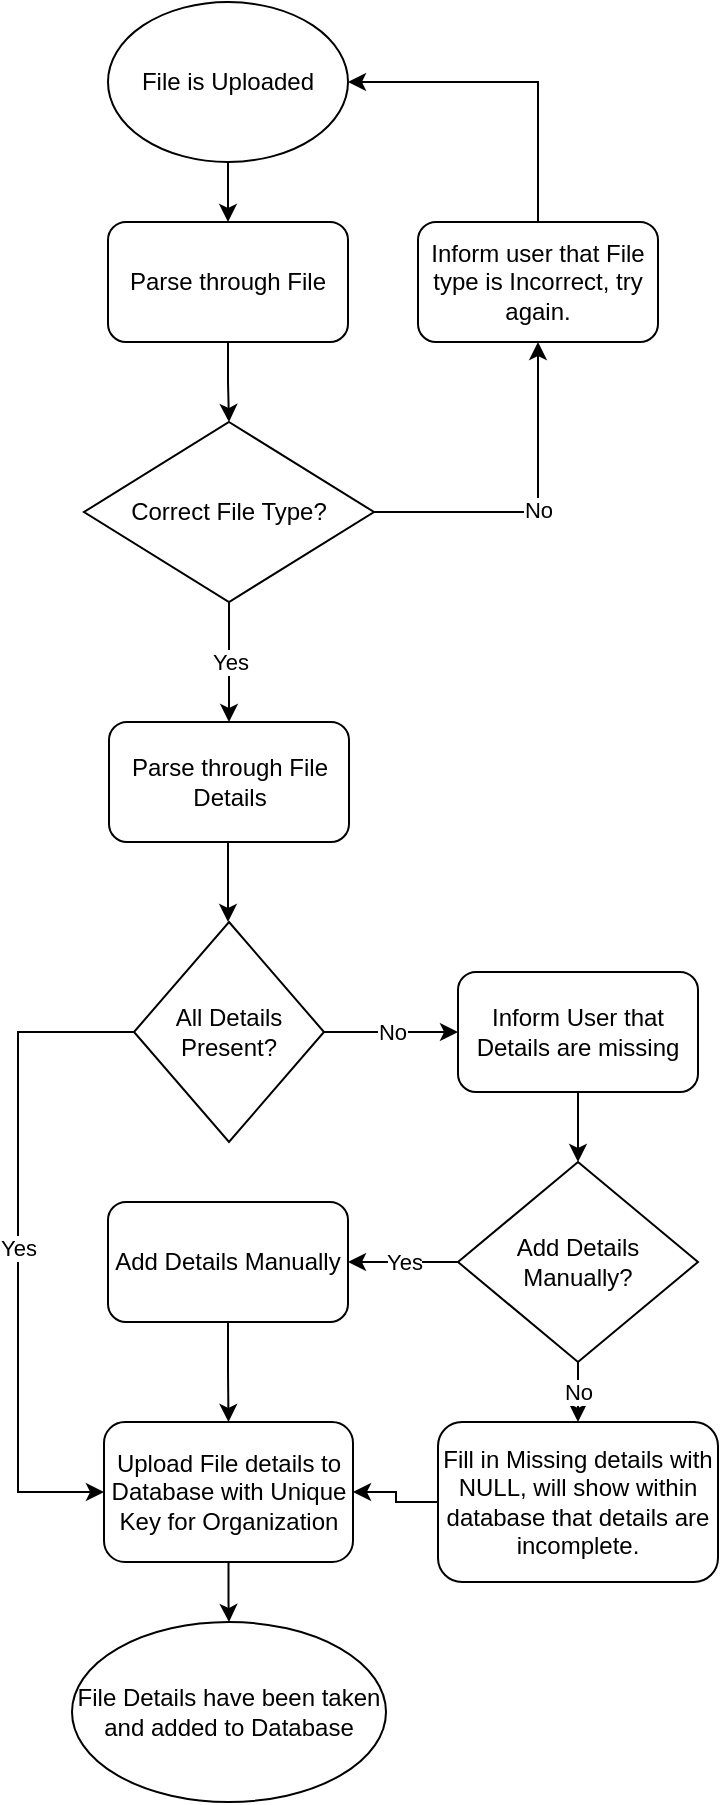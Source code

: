 <mxfile version="27.0.2">
  <diagram name="Page-1" id="Nvf5HlLx014jOoW9ulMn">
    <mxGraphModel dx="823" dy="800" grid="1" gridSize="10" guides="1" tooltips="1" connect="1" arrows="1" fold="1" page="1" pageScale="1" pageWidth="850" pageHeight="1100" math="0" shadow="0">
      <root>
        <mxCell id="0" />
        <mxCell id="1" parent="0" />
        <mxCell id="JZG982DdP2pkQQ2L5HDA-3" value="" style="edgeStyle=orthogonalEdgeStyle;rounded=0;orthogonalLoop=1;jettySize=auto;html=1;entryX=0.5;entryY=0;entryDx=0;entryDy=0;" edge="1" parent="1" source="JZG982DdP2pkQQ2L5HDA-1" target="JZG982DdP2pkQQ2L5HDA-8">
          <mxGeometry relative="1" as="geometry">
            <mxPoint x="425" y="160.0" as="targetPoint" />
          </mxGeometry>
        </mxCell>
        <mxCell id="JZG982DdP2pkQQ2L5HDA-1" value="File is Uploaded" style="ellipse;whiteSpace=wrap;html=1;" vertex="1" parent="1">
          <mxGeometry x="365" y="30" width="120" height="80" as="geometry" />
        </mxCell>
        <mxCell id="JZG982DdP2pkQQ2L5HDA-5" value="" style="edgeStyle=orthogonalEdgeStyle;rounded=0;orthogonalLoop=1;jettySize=auto;html=1;exitX=0.5;exitY=1;exitDx=0;exitDy=0;" edge="1" parent="1" source="JZG982DdP2pkQQ2L5HDA-8" target="JZG982DdP2pkQQ2L5HDA-4">
          <mxGeometry relative="1" as="geometry">
            <mxPoint x="425" y="210" as="sourcePoint" />
          </mxGeometry>
        </mxCell>
        <mxCell id="JZG982DdP2pkQQ2L5HDA-6" value="Yes" style="edgeStyle=orthogonalEdgeStyle;rounded=0;orthogonalLoop=1;jettySize=auto;html=1;" edge="1" parent="1" source="JZG982DdP2pkQQ2L5HDA-4">
          <mxGeometry relative="1" as="geometry">
            <mxPoint x="425.5" y="390" as="targetPoint" />
          </mxGeometry>
        </mxCell>
        <mxCell id="JZG982DdP2pkQQ2L5HDA-7" value="No" style="edgeStyle=orthogonalEdgeStyle;rounded=0;orthogonalLoop=1;jettySize=auto;html=1;entryX=0.5;entryY=1;entryDx=0;entryDy=0;" edge="1" parent="1" source="JZG982DdP2pkQQ2L5HDA-4" target="JZG982DdP2pkQQ2L5HDA-9">
          <mxGeometry relative="1" as="geometry">
            <mxPoint x="560" y="200" as="targetPoint" />
            <Array as="points">
              <mxPoint x="580" y="285" />
            </Array>
          </mxGeometry>
        </mxCell>
        <mxCell id="JZG982DdP2pkQQ2L5HDA-4" value="Correct File Type?" style="rhombus;whiteSpace=wrap;html=1;" vertex="1" parent="1">
          <mxGeometry x="353" y="240" width="145" height="90" as="geometry" />
        </mxCell>
        <mxCell id="JZG982DdP2pkQQ2L5HDA-8" value="Parse through File" style="rounded=1;whiteSpace=wrap;html=1;" vertex="1" parent="1">
          <mxGeometry x="365" y="140" width="120" height="60" as="geometry" />
        </mxCell>
        <mxCell id="JZG982DdP2pkQQ2L5HDA-10" style="edgeStyle=orthogonalEdgeStyle;rounded=0;orthogonalLoop=1;jettySize=auto;html=1;entryX=1;entryY=0.5;entryDx=0;entryDy=0;" edge="1" parent="1" source="JZG982DdP2pkQQ2L5HDA-9" target="JZG982DdP2pkQQ2L5HDA-1">
          <mxGeometry relative="1" as="geometry">
            <mxPoint x="580" y="70" as="targetPoint" />
            <Array as="points">
              <mxPoint x="580" y="70" />
            </Array>
          </mxGeometry>
        </mxCell>
        <mxCell id="JZG982DdP2pkQQ2L5HDA-9" value="Inform user that File type is Incorrect, try again." style="rounded=1;whiteSpace=wrap;html=1;" vertex="1" parent="1">
          <mxGeometry x="520" y="140" width="120" height="60" as="geometry" />
        </mxCell>
        <mxCell id="JZG982DdP2pkQQ2L5HDA-13" value="" style="edgeStyle=orthogonalEdgeStyle;rounded=0;orthogonalLoop=1;jettySize=auto;html=1;" edge="1" parent="1" source="JZG982DdP2pkQQ2L5HDA-11">
          <mxGeometry relative="1" as="geometry">
            <mxPoint x="425" y="490" as="targetPoint" />
          </mxGeometry>
        </mxCell>
        <mxCell id="JZG982DdP2pkQQ2L5HDA-11" value="Parse through File Details" style="rounded=1;whiteSpace=wrap;html=1;" vertex="1" parent="1">
          <mxGeometry x="365.5" y="390" width="120" height="60" as="geometry" />
        </mxCell>
        <mxCell id="JZG982DdP2pkQQ2L5HDA-15" value="Yes" style="edgeStyle=orthogonalEdgeStyle;rounded=0;orthogonalLoop=1;jettySize=auto;html=1;entryX=0;entryY=0.5;entryDx=0;entryDy=0;" edge="1" parent="1" source="JZG982DdP2pkQQ2L5HDA-14" target="JZG982DdP2pkQQ2L5HDA-26">
          <mxGeometry relative="1" as="geometry">
            <mxPoint x="280" y="545" as="targetPoint" />
            <Array as="points">
              <mxPoint x="320" y="545" />
              <mxPoint x="320" y="775" />
            </Array>
          </mxGeometry>
        </mxCell>
        <mxCell id="JZG982DdP2pkQQ2L5HDA-16" value="No" style="edgeStyle=orthogonalEdgeStyle;rounded=0;orthogonalLoop=1;jettySize=auto;html=1;entryX=0;entryY=0.5;entryDx=0;entryDy=0;" edge="1" parent="1" source="JZG982DdP2pkQQ2L5HDA-14" target="JZG982DdP2pkQQ2L5HDA-17">
          <mxGeometry relative="1" as="geometry">
            <mxPoint x="560" y="545" as="targetPoint" />
          </mxGeometry>
        </mxCell>
        <mxCell id="JZG982DdP2pkQQ2L5HDA-14" value="All Details Present?" style="rhombus;whiteSpace=wrap;html=1;" vertex="1" parent="1">
          <mxGeometry x="378" y="490" width="95" height="110" as="geometry" />
        </mxCell>
        <mxCell id="JZG982DdP2pkQQ2L5HDA-19" value="" style="edgeStyle=orthogonalEdgeStyle;rounded=0;orthogonalLoop=1;jettySize=auto;html=1;" edge="1" parent="1" source="JZG982DdP2pkQQ2L5HDA-17" target="JZG982DdP2pkQQ2L5HDA-18">
          <mxGeometry relative="1" as="geometry" />
        </mxCell>
        <mxCell id="JZG982DdP2pkQQ2L5HDA-17" value="Inform User that Details are missing" style="rounded=1;whiteSpace=wrap;html=1;" vertex="1" parent="1">
          <mxGeometry x="540" y="515" width="120" height="60" as="geometry" />
        </mxCell>
        <mxCell id="JZG982DdP2pkQQ2L5HDA-23" value="Yes" style="edgeStyle=orthogonalEdgeStyle;rounded=0;orthogonalLoop=1;jettySize=auto;html=1;" edge="1" parent="1" source="JZG982DdP2pkQQ2L5HDA-18" target="JZG982DdP2pkQQ2L5HDA-22">
          <mxGeometry relative="1" as="geometry" />
        </mxCell>
        <mxCell id="JZG982DdP2pkQQ2L5HDA-25" value="No" style="edgeStyle=orthogonalEdgeStyle;rounded=0;orthogonalLoop=1;jettySize=auto;html=1;" edge="1" parent="1" source="JZG982DdP2pkQQ2L5HDA-18" target="JZG982DdP2pkQQ2L5HDA-24">
          <mxGeometry relative="1" as="geometry" />
        </mxCell>
        <mxCell id="JZG982DdP2pkQQ2L5HDA-18" value="Add Details Manually?" style="rhombus;whiteSpace=wrap;html=1;" vertex="1" parent="1">
          <mxGeometry x="540" y="610" width="120" height="100" as="geometry" />
        </mxCell>
        <mxCell id="JZG982DdP2pkQQ2L5HDA-27" value="" style="edgeStyle=orthogonalEdgeStyle;rounded=0;orthogonalLoop=1;jettySize=auto;html=1;" edge="1" parent="1" source="JZG982DdP2pkQQ2L5HDA-22" target="JZG982DdP2pkQQ2L5HDA-26">
          <mxGeometry relative="1" as="geometry" />
        </mxCell>
        <mxCell id="JZG982DdP2pkQQ2L5HDA-22" value="Add Details Manually" style="rounded=1;whiteSpace=wrap;html=1;" vertex="1" parent="1">
          <mxGeometry x="365" y="630" width="120" height="60" as="geometry" />
        </mxCell>
        <mxCell id="JZG982DdP2pkQQ2L5HDA-30" value="" style="edgeStyle=orthogonalEdgeStyle;rounded=0;orthogonalLoop=1;jettySize=auto;html=1;exitX=0;exitY=0.5;exitDx=0;exitDy=0;" edge="1" parent="1" source="JZG982DdP2pkQQ2L5HDA-24" target="JZG982DdP2pkQQ2L5HDA-26">
          <mxGeometry relative="1" as="geometry">
            <Array as="points">
              <mxPoint x="509" y="780" />
              <mxPoint x="509" y="775" />
            </Array>
          </mxGeometry>
        </mxCell>
        <mxCell id="JZG982DdP2pkQQ2L5HDA-24" value="Fill in Missing details with NULL, will show within database that details are incomplete." style="rounded=1;whiteSpace=wrap;html=1;" vertex="1" parent="1">
          <mxGeometry x="530" y="740" width="140" height="80" as="geometry" />
        </mxCell>
        <mxCell id="JZG982DdP2pkQQ2L5HDA-29" value="" style="edgeStyle=orthogonalEdgeStyle;rounded=0;orthogonalLoop=1;jettySize=auto;html=1;" edge="1" parent="1" source="JZG982DdP2pkQQ2L5HDA-26" target="JZG982DdP2pkQQ2L5HDA-28">
          <mxGeometry relative="1" as="geometry" />
        </mxCell>
        <mxCell id="JZG982DdP2pkQQ2L5HDA-26" value="Upload File details to Database with Unique Key for Organization" style="whiteSpace=wrap;html=1;rounded=1;" vertex="1" parent="1">
          <mxGeometry x="363" y="740" width="124.5" height="70" as="geometry" />
        </mxCell>
        <mxCell id="JZG982DdP2pkQQ2L5HDA-28" value="File Details have been taken and added to Database" style="ellipse;whiteSpace=wrap;html=1;rounded=1;" vertex="1" parent="1">
          <mxGeometry x="347" y="840" width="157" height="90" as="geometry" />
        </mxCell>
      </root>
    </mxGraphModel>
  </diagram>
</mxfile>
